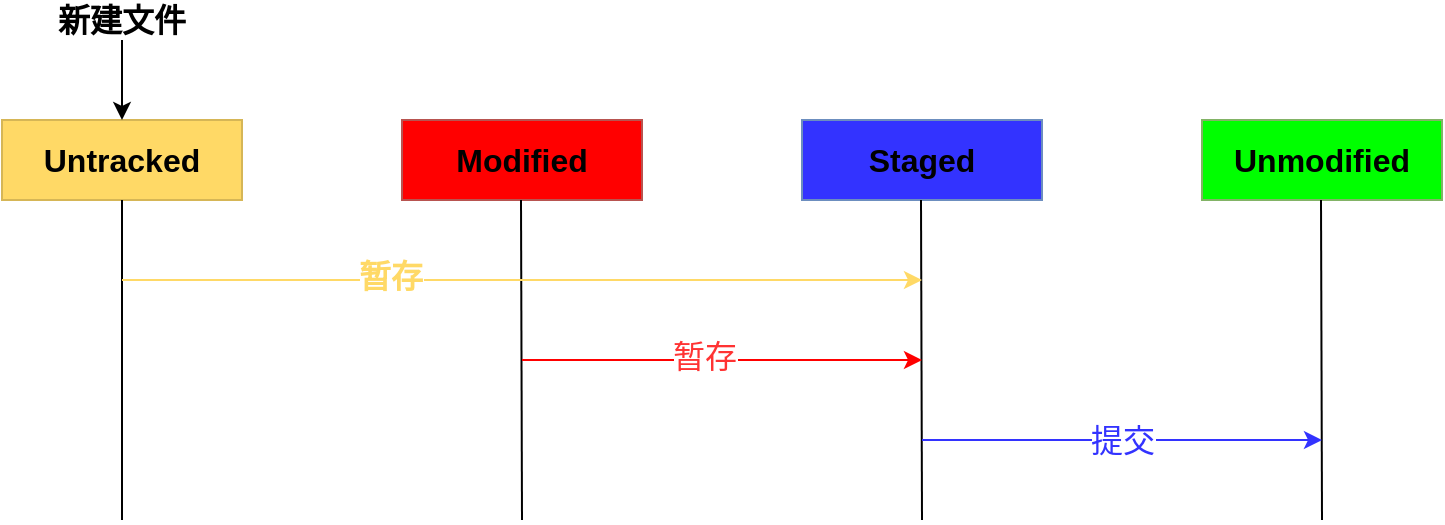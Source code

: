 <mxfile version="10.7.7" type="device"><diagram id="Dfmj-YQBOVARDHyaY03S" name="第 1 页"><mxGraphModel dx="912" dy="594" grid="1" gridSize="10" guides="1" tooltips="1" connect="1" arrows="1" fold="1" page="1" pageScale="1" pageWidth="827" pageHeight="1169" math="0" shadow="0"><root><mxCell id="0"/><mxCell id="1" parent="0"/><mxCell id="dONMnUxFqlmLSv8pD7D3-1" value="&lt;span&gt;&lt;font style=&quot;font-size: 16px&quot;&gt;&lt;b&gt;Untracked&lt;/b&gt;&lt;/font&gt;&lt;/span&gt;" style="rounded=0;whiteSpace=wrap;html=1;fillColor=#FFD966;strokeColor=#d6b656;" vertex="1" parent="1"><mxGeometry x="40" y="120" width="120" height="40" as="geometry"/></mxCell><mxCell id="dONMnUxFqlmLSv8pD7D3-2" value="&lt;span&gt;&lt;font style=&quot;font-size: 16px&quot;&gt;&lt;b&gt;Staged&lt;/b&gt;&lt;/font&gt;&lt;/span&gt;&lt;br&gt;" style="rounded=0;whiteSpace=wrap;html=1;fillColor=#3333FF;strokeColor=#6c8ebf;" vertex="1" parent="1"><mxGeometry x="440" y="120" width="120" height="40" as="geometry"/></mxCell><mxCell id="dONMnUxFqlmLSv8pD7D3-3" value="&lt;span&gt;&lt;font style=&quot;font-size: 16px&quot;&gt;&lt;b&gt;Modified&lt;/b&gt;&lt;/font&gt;&lt;/span&gt;&lt;br&gt;" style="rounded=0;whiteSpace=wrap;html=1;fillColor=#FF0000;strokeColor=#b85450;" vertex="1" parent="1"><mxGeometry x="240" y="120" width="120" height="40" as="geometry"/></mxCell><mxCell id="dONMnUxFqlmLSv8pD7D3-4" value="&lt;span&gt;&lt;b&gt;&lt;font style=&quot;font-size: 16px&quot;&gt;Unmodified&lt;/font&gt;&lt;/b&gt;&lt;/span&gt;" style="rounded=0;whiteSpace=wrap;html=1;fillColor=#00FF00;strokeColor=#82b366;" vertex="1" parent="1"><mxGeometry x="640" y="120" width="120" height="40" as="geometry"/></mxCell><mxCell id="dONMnUxFqlmLSv8pD7D3-5" value="" style="endArrow=none;html=1;entryX=0.5;entryY=1;entryDx=0;entryDy=0;" edge="1" parent="1" target="dONMnUxFqlmLSv8pD7D3-1"><mxGeometry width="50" height="50" relative="1" as="geometry"><mxPoint x="100" y="320" as="sourcePoint"/><mxPoint x="190" y="230" as="targetPoint"/></mxGeometry></mxCell><mxCell id="dONMnUxFqlmLSv8pD7D3-6" value="" style="endArrow=none;html=1;entryX=0.5;entryY=1;entryDx=0;entryDy=0;" edge="1" parent="1"><mxGeometry width="50" height="50" relative="1" as="geometry"><mxPoint x="300" y="320" as="sourcePoint"/><mxPoint x="299.5" y="160" as="targetPoint"/></mxGeometry></mxCell><mxCell id="dONMnUxFqlmLSv8pD7D3-7" value="" style="endArrow=none;html=1;entryX=0.5;entryY=1;entryDx=0;entryDy=0;" edge="1" parent="1"><mxGeometry width="50" height="50" relative="1" as="geometry"><mxPoint x="500" y="320" as="sourcePoint"/><mxPoint x="499.5" y="160" as="targetPoint"/></mxGeometry></mxCell><mxCell id="dONMnUxFqlmLSv8pD7D3-8" value="" style="endArrow=none;html=1;entryX=0.5;entryY=1;entryDx=0;entryDy=0;" edge="1" parent="1"><mxGeometry width="50" height="50" relative="1" as="geometry"><mxPoint x="700" y="320" as="sourcePoint"/><mxPoint x="699.5" y="160" as="targetPoint"/></mxGeometry></mxCell><mxCell id="dONMnUxFqlmLSv8pD7D3-9" value="" style="endArrow=classic;html=1;fillColor=#fff2cc;strokeColor=#FFD966;" edge="1" parent="1"><mxGeometry width="50" height="50" relative="1" as="geometry"><mxPoint x="100" y="200" as="sourcePoint"/><mxPoint x="500" y="200" as="targetPoint"/></mxGeometry></mxCell><mxCell id="dONMnUxFqlmLSv8pD7D3-10" value="&lt;font size=&quot;1&quot; color=&quot;#ffd966&quot;&gt;&lt;b style=&quot;font-size: 16px&quot;&gt;暂存&lt;/b&gt;&lt;/font&gt;" style="text;html=1;resizable=0;points=[];align=center;verticalAlign=middle;labelBackgroundColor=#ffffff;" vertex="1" connectable="0" parent="dONMnUxFqlmLSv8pD7D3-9"><mxGeometry x="-0.332" y="2" relative="1" as="geometry"><mxPoint as="offset"/></mxGeometry></mxCell><mxCell id="dONMnUxFqlmLSv8pD7D3-11" value="" style="endArrow=classic;html=1;fillColor=#f8cecc;strokeColor=#FF0000;" edge="1" parent="1"><mxGeometry width="50" height="50" relative="1" as="geometry"><mxPoint x="300" y="240" as="sourcePoint"/><mxPoint x="500" y="240" as="targetPoint"/></mxGeometry></mxCell><mxCell id="dONMnUxFqlmLSv8pD7D3-13" value="&lt;font style=&quot;font-size: 16px&quot; color=&quot;#ff3333&quot;&gt;暂存&lt;/font&gt;" style="text;html=1;resizable=0;points=[];align=center;verticalAlign=middle;labelBackgroundColor=#ffffff;" vertex="1" connectable="0" parent="dONMnUxFqlmLSv8pD7D3-11"><mxGeometry x="-0.094" y="2" relative="1" as="geometry"><mxPoint as="offset"/></mxGeometry></mxCell><mxCell id="dONMnUxFqlmLSv8pD7D3-15" value="&lt;font style=&quot;font-size: 16px&quot; color=&quot;#3333ff&quot;&gt;提交&lt;/font&gt;" style="endArrow=classic;html=1;strokeColor=#3333FF;fontColor=#FFD966;" edge="1" parent="1"><mxGeometry width="50" height="50" relative="1" as="geometry"><mxPoint x="500" y="280" as="sourcePoint"/><mxPoint x="700" y="280" as="targetPoint"/></mxGeometry></mxCell><mxCell id="dONMnUxFqlmLSv8pD7D3-17" value="" style="endArrow=classic;html=1;strokeColor=#000000;fontColor=#FFD966;entryX=0.5;entryY=0;entryDx=0;entryDy=0;" edge="1" parent="1" target="dONMnUxFqlmLSv8pD7D3-1"><mxGeometry width="50" height="50" relative="1" as="geometry"><mxPoint x="100" y="80" as="sourcePoint"/><mxPoint x="120" y="50" as="targetPoint"/></mxGeometry></mxCell><mxCell id="dONMnUxFqlmLSv8pD7D3-18" value="&lt;b&gt;&lt;font color=&quot;#000000&quot; style=&quot;font-size: 16px&quot;&gt;新建文件&lt;/font&gt;&lt;/b&gt;" style="text;html=1;strokeColor=none;fillColor=none;align=center;verticalAlign=middle;whiteSpace=wrap;rounded=0;fontColor=#FFD966;" vertex="1" parent="1"><mxGeometry x="60" y="60" width="80" height="20" as="geometry"/></mxCell></root></mxGraphModel></diagram></mxfile>